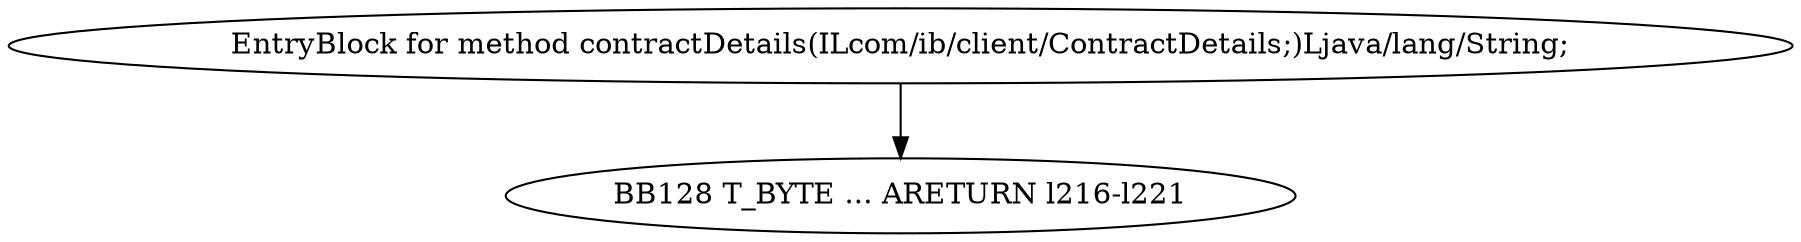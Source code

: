 digraph G {
  1 [ label="BB128 T_BYTE ... ARETURN l216-l221" ];
  2 [ label="EntryBlock for method contractDetails(ILcom/ib/client/ContractDetails;)Ljava/lang/String;" ];
  2 -> 1 [ label="" ];
}
